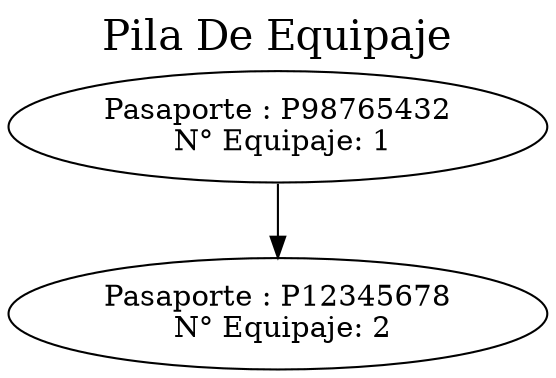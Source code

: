 digraph G { randir = LR;
label = "Pila De Equipaje";
labelloc = "t";
fontsize = 20;
"Pasaporte : P98765432
 N° Equipaje: 1"->"Pasaporte : P12345678
 N° Equipaje: 2" ; }
